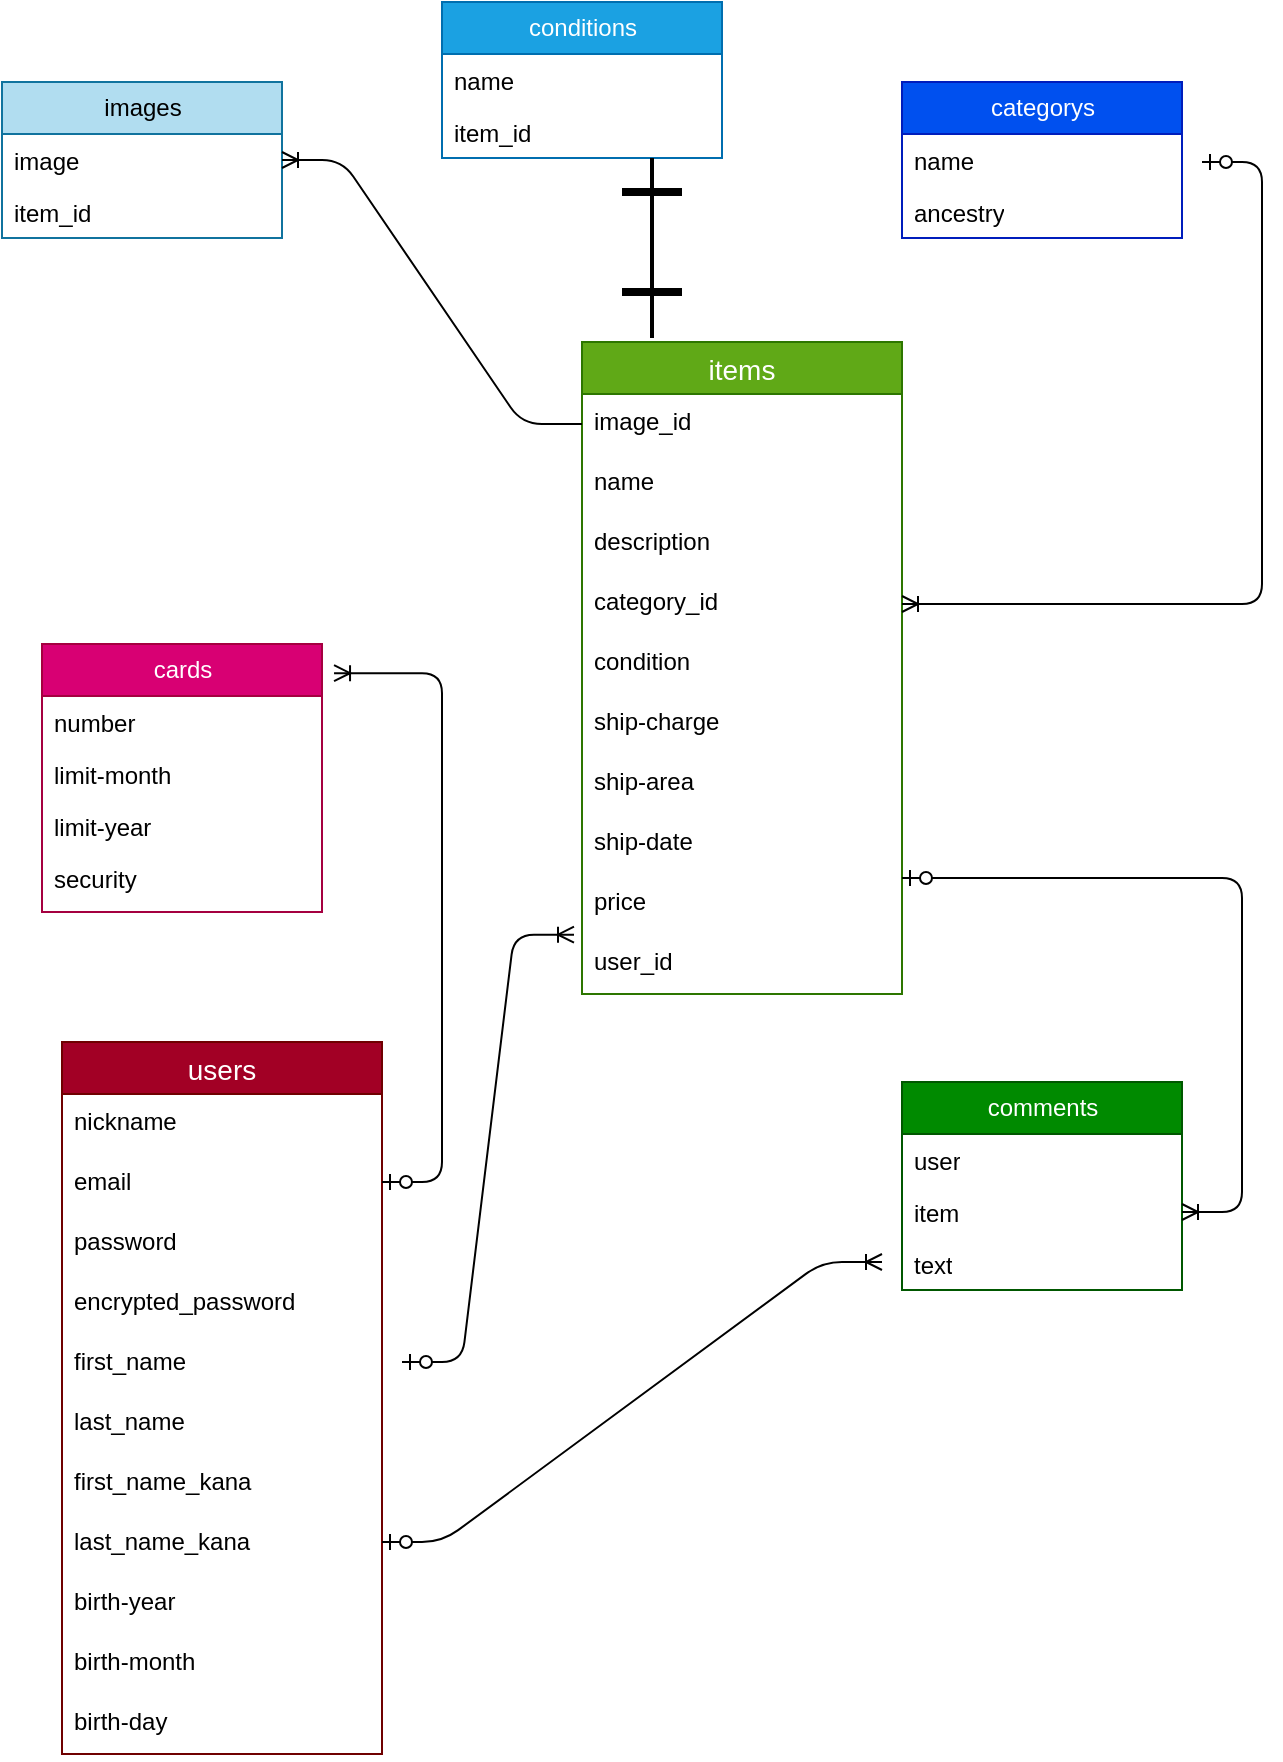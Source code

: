 <mxfile>
    <diagram id="Vv7dR6CVXpSFygwlteGx" name="ページ1">
        <mxGraphModel dx="816" dy="653" grid="1" gridSize="10" guides="1" tooltips="1" connect="1" arrows="1" fold="1" page="1" pageScale="1" pageWidth="827" pageHeight="1169" background="none" math="0" shadow="0">
            <root>
                <mxCell id="0"/>
                <mxCell id="1" parent="0"/>
                <mxCell id="Ws6j8jlH8VWMDLZOuSQh-21" value="images" style="swimlane;fontStyle=0;childLayout=stackLayout;horizontal=1;startSize=26;fillColor=#b1ddf0;horizontalStack=0;resizeParent=1;resizeParentMax=0;resizeLast=0;collapsible=1;marginBottom=0;html=1;strokeColor=#10739e;" vertex="1" parent="1">
                    <mxGeometry x="30" y="80" width="140" height="78" as="geometry"/>
                </mxCell>
                <mxCell id="Ws6j8jlH8VWMDLZOuSQh-22" value="image" style="text;strokeColor=none;fillColor=none;align=left;verticalAlign=top;spacingLeft=4;spacingRight=4;overflow=hidden;rotatable=0;points=[[0,0.5],[1,0.5]];portConstraint=eastwest;whiteSpace=wrap;html=1;" vertex="1" parent="Ws6j8jlH8VWMDLZOuSQh-21">
                    <mxGeometry y="26" width="140" height="26" as="geometry"/>
                </mxCell>
                <mxCell id="Ws6j8jlH8VWMDLZOuSQh-23" value="item_id" style="text;strokeColor=none;fillColor=none;align=left;verticalAlign=top;spacingLeft=4;spacingRight=4;overflow=hidden;rotatable=0;points=[[0,0.5],[1,0.5]];portConstraint=eastwest;whiteSpace=wrap;html=1;" vertex="1" parent="Ws6j8jlH8VWMDLZOuSQh-21">
                    <mxGeometry y="52" width="140" height="26" as="geometry"/>
                </mxCell>
                <mxCell id="Ws6j8jlH8VWMDLZOuSQh-25" value="categorys" style="swimlane;fontStyle=0;childLayout=stackLayout;horizontal=1;startSize=26;fillColor=#0050ef;horizontalStack=0;resizeParent=1;resizeParentMax=0;resizeLast=0;collapsible=1;marginBottom=0;html=1;fontColor=#ffffff;strokeColor=#001DBC;" vertex="1" parent="1">
                    <mxGeometry x="480" y="80" width="140" height="78" as="geometry"/>
                </mxCell>
                <mxCell id="Ws6j8jlH8VWMDLZOuSQh-26" value="name" style="text;strokeColor=none;fillColor=none;align=left;verticalAlign=top;spacingLeft=4;spacingRight=4;overflow=hidden;rotatable=0;points=[[0,0.5],[1,0.5]];portConstraint=eastwest;whiteSpace=wrap;html=1;" vertex="1" parent="Ws6j8jlH8VWMDLZOuSQh-25">
                    <mxGeometry y="26" width="140" height="26" as="geometry"/>
                </mxCell>
                <mxCell id="Ws6j8jlH8VWMDLZOuSQh-27" value="ancestry" style="text;strokeColor=none;fillColor=none;align=left;verticalAlign=top;spacingLeft=4;spacingRight=4;overflow=hidden;rotatable=0;points=[[0,0.5],[1,0.5]];portConstraint=eastwest;whiteSpace=wrap;html=1;" vertex="1" parent="Ws6j8jlH8VWMDLZOuSQh-25">
                    <mxGeometry y="52" width="140" height="26" as="geometry"/>
                </mxCell>
                <mxCell id="Ws6j8jlH8VWMDLZOuSQh-46" style="edgeStyle=none;html=1;endArrow=none;endFill=0;" edge="1" parent="1" source="Ws6j8jlH8VWMDLZOuSQh-29">
                    <mxGeometry relative="1" as="geometry">
                        <mxPoint x="390" y="80" as="targetPoint"/>
                    </mxGeometry>
                </mxCell>
                <mxCell id="Ws6j8jlH8VWMDLZOuSQh-29" value="conditions" style="swimlane;fontStyle=0;childLayout=stackLayout;horizontal=1;startSize=26;fillColor=#1ba1e2;horizontalStack=0;resizeParent=1;resizeParentMax=0;resizeLast=0;collapsible=1;marginBottom=0;html=1;fontColor=#ffffff;strokeColor=#006EAF;" vertex="1" parent="1">
                    <mxGeometry x="250" y="40" width="140" height="78" as="geometry"/>
                </mxCell>
                <mxCell id="Ws6j8jlH8VWMDLZOuSQh-30" value="name" style="text;strokeColor=none;fillColor=none;align=left;verticalAlign=top;spacingLeft=4;spacingRight=4;overflow=hidden;rotatable=0;points=[[0,0.5],[1,0.5]];portConstraint=eastwest;whiteSpace=wrap;html=1;" vertex="1" parent="Ws6j8jlH8VWMDLZOuSQh-29">
                    <mxGeometry y="26" width="140" height="26" as="geometry"/>
                </mxCell>
                <mxCell id="Ws6j8jlH8VWMDLZOuSQh-31" value="item_id" style="text;strokeColor=none;fillColor=none;align=left;verticalAlign=top;spacingLeft=4;spacingRight=4;overflow=hidden;rotatable=0;points=[[0,0.5],[1,0.5]];portConstraint=eastwest;whiteSpace=wrap;html=1;" vertex="1" parent="Ws6j8jlH8VWMDLZOuSQh-29">
                    <mxGeometry y="52" width="140" height="26" as="geometry"/>
                </mxCell>
                <mxCell id="Ws6j8jlH8VWMDLZOuSQh-37" value="comments" style="swimlane;fontStyle=0;childLayout=stackLayout;horizontal=1;startSize=26;fillColor=#008a00;horizontalStack=0;resizeParent=1;resizeParentMax=0;resizeLast=0;collapsible=1;marginBottom=0;html=1;fontColor=#ffffff;strokeColor=#005700;" vertex="1" parent="1">
                    <mxGeometry x="480" y="580" width="140" height="104" as="geometry"/>
                </mxCell>
                <mxCell id="Ws6j8jlH8VWMDLZOuSQh-38" value="user" style="text;strokeColor=none;fillColor=none;align=left;verticalAlign=top;spacingLeft=4;spacingRight=4;overflow=hidden;rotatable=0;points=[[0,0.5],[1,0.5]];portConstraint=eastwest;whiteSpace=wrap;html=1;" vertex="1" parent="Ws6j8jlH8VWMDLZOuSQh-37">
                    <mxGeometry y="26" width="140" height="26" as="geometry"/>
                </mxCell>
                <mxCell id="Ws6j8jlH8VWMDLZOuSQh-39" value="item" style="text;strokeColor=none;fillColor=none;align=left;verticalAlign=top;spacingLeft=4;spacingRight=4;overflow=hidden;rotatable=0;points=[[0,0.5],[1,0.5]];portConstraint=eastwest;whiteSpace=wrap;html=1;" vertex="1" parent="Ws6j8jlH8VWMDLZOuSQh-37">
                    <mxGeometry y="52" width="140" height="26" as="geometry"/>
                </mxCell>
                <mxCell id="Ws6j8jlH8VWMDLZOuSQh-40" value="text" style="text;strokeColor=none;fillColor=none;align=left;verticalAlign=top;spacingLeft=4;spacingRight=4;overflow=hidden;rotatable=0;points=[[0,0.5],[1,0.5]];portConstraint=eastwest;whiteSpace=wrap;html=1;" vertex="1" parent="Ws6j8jlH8VWMDLZOuSQh-37">
                    <mxGeometry y="78" width="140" height="26" as="geometry"/>
                </mxCell>
                <mxCell id="Ws6j8jlH8VWMDLZOuSQh-41" value="cards" style="swimlane;fontStyle=0;childLayout=stackLayout;horizontal=1;startSize=26;fillColor=#d80073;horizontalStack=0;resizeParent=1;resizeParentMax=0;resizeLast=0;collapsible=1;marginBottom=0;html=1;fontColor=#ffffff;strokeColor=#A50040;" vertex="1" parent="1">
                    <mxGeometry x="50" y="361" width="140" height="134" as="geometry"/>
                </mxCell>
                <mxCell id="Ws6j8jlH8VWMDLZOuSQh-42" value="number" style="text;strokeColor=none;fillColor=none;align=left;verticalAlign=top;spacingLeft=4;spacingRight=4;overflow=hidden;rotatable=0;points=[[0,0.5],[1,0.5]];portConstraint=eastwest;whiteSpace=wrap;html=1;" vertex="1" parent="Ws6j8jlH8VWMDLZOuSQh-41">
                    <mxGeometry y="26" width="140" height="26" as="geometry"/>
                </mxCell>
                <mxCell id="Ws6j8jlH8VWMDLZOuSQh-43" value="limit-month" style="text;strokeColor=none;fillColor=none;align=left;verticalAlign=top;spacingLeft=4;spacingRight=4;overflow=hidden;rotatable=0;points=[[0,0.5],[1,0.5]];portConstraint=eastwest;whiteSpace=wrap;html=1;" vertex="1" parent="Ws6j8jlH8VWMDLZOuSQh-41">
                    <mxGeometry y="52" width="140" height="26" as="geometry"/>
                </mxCell>
                <mxCell id="Ws6j8jlH8VWMDLZOuSQh-44" value="limit-year" style="text;strokeColor=none;fillColor=none;align=left;verticalAlign=top;spacingLeft=4;spacingRight=4;overflow=hidden;rotatable=0;points=[[0,0.5],[1,0.5]];portConstraint=eastwest;whiteSpace=wrap;html=1;" vertex="1" parent="Ws6j8jlH8VWMDLZOuSQh-41">
                    <mxGeometry y="78" width="140" height="26" as="geometry"/>
                </mxCell>
                <mxCell id="Ws6j8jlH8VWMDLZOuSQh-112" value="security" style="text;strokeColor=none;fillColor=none;spacingLeft=4;spacingRight=4;overflow=hidden;rotatable=0;points=[[0,0.5],[1,0.5]];portConstraint=eastwest;fontSize=12;" vertex="1" parent="Ws6j8jlH8VWMDLZOuSQh-41">
                    <mxGeometry y="104" width="140" height="30" as="geometry"/>
                </mxCell>
                <mxCell id="Ws6j8jlH8VWMDLZOuSQh-91" value="items" style="swimlane;fontStyle=0;childLayout=stackLayout;horizontal=1;startSize=26;horizontalStack=0;resizeParent=1;resizeParentMax=0;resizeLast=0;collapsible=1;marginBottom=0;align=center;fontSize=14;fillColor=#60a917;fontColor=#ffffff;strokeColor=#2D7600;" vertex="1" parent="1">
                    <mxGeometry x="320" y="210" width="160" height="326" as="geometry"/>
                </mxCell>
                <mxCell id="Ws6j8jlH8VWMDLZOuSQh-92" value="image_id" style="text;strokeColor=none;fillColor=none;spacingLeft=4;spacingRight=4;overflow=hidden;rotatable=0;points=[[0,0.5],[1,0.5]];portConstraint=eastwest;fontSize=12;" vertex="1" parent="Ws6j8jlH8VWMDLZOuSQh-91">
                    <mxGeometry y="26" width="160" height="30" as="geometry"/>
                </mxCell>
                <mxCell id="Ws6j8jlH8VWMDLZOuSQh-93" value="name" style="text;strokeColor=none;fillColor=none;spacingLeft=4;spacingRight=4;overflow=hidden;rotatable=0;points=[[0,0.5],[1,0.5]];portConstraint=eastwest;fontSize=12;" vertex="1" parent="Ws6j8jlH8VWMDLZOuSQh-91">
                    <mxGeometry y="56" width="160" height="30" as="geometry"/>
                </mxCell>
                <mxCell id="Ws6j8jlH8VWMDLZOuSQh-94" value="description" style="text;strokeColor=none;fillColor=none;spacingLeft=4;spacingRight=4;overflow=hidden;rotatable=0;points=[[0,0.5],[1,0.5]];portConstraint=eastwest;fontSize=12;" vertex="1" parent="Ws6j8jlH8VWMDLZOuSQh-91">
                    <mxGeometry y="86" width="160" height="30" as="geometry"/>
                </mxCell>
                <mxCell id="Ws6j8jlH8VWMDLZOuSQh-103" value="category_id" style="text;strokeColor=none;fillColor=none;spacingLeft=4;spacingRight=4;overflow=hidden;rotatable=0;points=[[0,0.5],[1,0.5]];portConstraint=eastwest;fontSize=12;" vertex="1" parent="Ws6j8jlH8VWMDLZOuSQh-91">
                    <mxGeometry y="116" width="160" height="30" as="geometry"/>
                </mxCell>
                <mxCell id="Ws6j8jlH8VWMDLZOuSQh-104" value="condition" style="text;strokeColor=none;fillColor=none;spacingLeft=4;spacingRight=4;overflow=hidden;rotatable=0;points=[[0,0.5],[1,0.5]];portConstraint=eastwest;fontSize=12;" vertex="1" parent="Ws6j8jlH8VWMDLZOuSQh-91">
                    <mxGeometry y="146" width="160" height="30" as="geometry"/>
                </mxCell>
                <mxCell id="Ws6j8jlH8VWMDLZOuSQh-105" value="ship-charge" style="text;strokeColor=none;fillColor=none;spacingLeft=4;spacingRight=4;overflow=hidden;rotatable=0;points=[[0,0.5],[1,0.5]];portConstraint=eastwest;fontSize=12;" vertex="1" parent="Ws6j8jlH8VWMDLZOuSQh-91">
                    <mxGeometry y="176" width="160" height="30" as="geometry"/>
                </mxCell>
                <mxCell id="Ws6j8jlH8VWMDLZOuSQh-106" value="ship-area" style="text;strokeColor=none;fillColor=none;spacingLeft=4;spacingRight=4;overflow=hidden;rotatable=0;points=[[0,0.5],[1,0.5]];portConstraint=eastwest;fontSize=12;" vertex="1" parent="Ws6j8jlH8VWMDLZOuSQh-91">
                    <mxGeometry y="206" width="160" height="30" as="geometry"/>
                </mxCell>
                <mxCell id="Ws6j8jlH8VWMDLZOuSQh-107" value="ship-date" style="text;strokeColor=none;fillColor=none;spacingLeft=4;spacingRight=4;overflow=hidden;rotatable=0;points=[[0,0.5],[1,0.5]];portConstraint=eastwest;fontSize=12;" vertex="1" parent="Ws6j8jlH8VWMDLZOuSQh-91">
                    <mxGeometry y="236" width="160" height="30" as="geometry"/>
                </mxCell>
                <mxCell id="Ws6j8jlH8VWMDLZOuSQh-108" value="price" style="text;strokeColor=none;fillColor=none;spacingLeft=4;spacingRight=4;overflow=hidden;rotatable=0;points=[[0,0.5],[1,0.5]];portConstraint=eastwest;fontSize=12;" vertex="1" parent="Ws6j8jlH8VWMDLZOuSQh-91">
                    <mxGeometry y="266" width="160" height="30" as="geometry"/>
                </mxCell>
                <mxCell id="Ws6j8jlH8VWMDLZOuSQh-109" value="user_id" style="text;strokeColor=none;fillColor=none;spacingLeft=4;spacingRight=4;overflow=hidden;rotatable=0;points=[[0,0.5],[1,0.5]];portConstraint=eastwest;fontSize=12;" vertex="1" parent="Ws6j8jlH8VWMDLZOuSQh-91">
                    <mxGeometry y="296" width="160" height="30" as="geometry"/>
                </mxCell>
                <mxCell id="Ws6j8jlH8VWMDLZOuSQh-99" value="users" style="swimlane;fontStyle=0;childLayout=stackLayout;horizontal=1;startSize=26;horizontalStack=0;resizeParent=1;resizeParentMax=0;resizeLast=0;collapsible=1;marginBottom=0;align=center;fontSize=14;fillColor=#a20025;fontColor=#ffffff;strokeColor=#6F0000;" vertex="1" parent="1">
                    <mxGeometry x="60" y="560" width="160" height="356" as="geometry"/>
                </mxCell>
                <mxCell id="Ws6j8jlH8VWMDLZOuSQh-100" value="nickname" style="text;strokeColor=none;fillColor=none;spacingLeft=4;spacingRight=4;overflow=hidden;rotatable=0;points=[[0,0.5],[1,0.5]];portConstraint=eastwest;fontSize=12;" vertex="1" parent="Ws6j8jlH8VWMDLZOuSQh-99">
                    <mxGeometry y="26" width="160" height="30" as="geometry"/>
                </mxCell>
                <mxCell id="Ws6j8jlH8VWMDLZOuSQh-101" value="email" style="text;strokeColor=none;fillColor=none;spacingLeft=4;spacingRight=4;overflow=hidden;rotatable=0;points=[[0,0.5],[1,0.5]];portConstraint=eastwest;fontSize=12;" vertex="1" parent="Ws6j8jlH8VWMDLZOuSQh-99">
                    <mxGeometry y="56" width="160" height="30" as="geometry"/>
                </mxCell>
                <mxCell id="Ws6j8jlH8VWMDLZOuSQh-113" value="password" style="text;strokeColor=none;fillColor=none;spacingLeft=4;spacingRight=4;overflow=hidden;rotatable=0;points=[[0,0.5],[1,0.5]];portConstraint=eastwest;fontSize=12;" vertex="1" parent="Ws6j8jlH8VWMDLZOuSQh-99">
                    <mxGeometry y="86" width="160" height="30" as="geometry"/>
                </mxCell>
                <mxCell id="Ws6j8jlH8VWMDLZOuSQh-115" value="encrypted_password" style="text;strokeColor=none;fillColor=none;spacingLeft=4;spacingRight=4;overflow=hidden;rotatable=0;points=[[0,0.5],[1,0.5]];portConstraint=eastwest;fontSize=12;" vertex="1" parent="Ws6j8jlH8VWMDLZOuSQh-99">
                    <mxGeometry y="116" width="160" height="30" as="geometry"/>
                </mxCell>
                <mxCell id="Ws6j8jlH8VWMDLZOuSQh-116" value="first_name" style="text;strokeColor=none;fillColor=none;spacingLeft=4;spacingRight=4;overflow=hidden;rotatable=0;points=[[0,0.5],[1,0.5]];portConstraint=eastwest;fontSize=12;" vertex="1" parent="Ws6j8jlH8VWMDLZOuSQh-99">
                    <mxGeometry y="146" width="160" height="30" as="geometry"/>
                </mxCell>
                <mxCell id="Ws6j8jlH8VWMDLZOuSQh-119" value="last_name" style="text;strokeColor=none;fillColor=none;spacingLeft=4;spacingRight=4;overflow=hidden;rotatable=0;points=[[0,0.5],[1,0.5]];portConstraint=eastwest;fontSize=12;" vertex="1" parent="Ws6j8jlH8VWMDLZOuSQh-99">
                    <mxGeometry y="176" width="160" height="30" as="geometry"/>
                </mxCell>
                <mxCell id="Ws6j8jlH8VWMDLZOuSQh-102" value="first_name_kana" style="text;strokeColor=none;fillColor=none;spacingLeft=4;spacingRight=4;overflow=hidden;rotatable=0;points=[[0,0.5],[1,0.5]];portConstraint=eastwest;fontSize=12;" vertex="1" parent="Ws6j8jlH8VWMDLZOuSQh-99">
                    <mxGeometry y="206" width="160" height="30" as="geometry"/>
                </mxCell>
                <mxCell id="Ws6j8jlH8VWMDLZOuSQh-120" value="last_name_kana" style="text;strokeColor=none;fillColor=none;spacingLeft=4;spacingRight=4;overflow=hidden;rotatable=0;points=[[0,0.5],[1,0.5]];portConstraint=eastwest;fontSize=12;" vertex="1" parent="Ws6j8jlH8VWMDLZOuSQh-99">
                    <mxGeometry y="236" width="160" height="30" as="geometry"/>
                </mxCell>
                <mxCell id="Ws6j8jlH8VWMDLZOuSQh-118" value="birth-year" style="text;strokeColor=none;fillColor=none;spacingLeft=4;spacingRight=4;overflow=hidden;rotatable=0;points=[[0,0.5],[1,0.5]];portConstraint=eastwest;fontSize=12;" vertex="1" parent="Ws6j8jlH8VWMDLZOuSQh-99">
                    <mxGeometry y="266" width="160" height="30" as="geometry"/>
                </mxCell>
                <mxCell id="Ws6j8jlH8VWMDLZOuSQh-117" value="birth-month" style="text;strokeColor=none;fillColor=none;spacingLeft=4;spacingRight=4;overflow=hidden;rotatable=0;points=[[0,0.5],[1,0.5]];portConstraint=eastwest;fontSize=12;" vertex="1" parent="Ws6j8jlH8VWMDLZOuSQh-99">
                    <mxGeometry y="296" width="160" height="30" as="geometry"/>
                </mxCell>
                <mxCell id="Ws6j8jlH8VWMDLZOuSQh-114" value="birth-day" style="text;strokeColor=none;fillColor=none;spacingLeft=4;spacingRight=4;overflow=hidden;rotatable=0;points=[[0,0.5],[1,0.5]];portConstraint=eastwest;fontSize=12;" vertex="1" parent="Ws6j8jlH8VWMDLZOuSQh-99">
                    <mxGeometry y="326" width="160" height="30" as="geometry"/>
                </mxCell>
                <mxCell id="Ws6j8jlH8VWMDLZOuSQh-126" value="" style="edgeStyle=entityRelationEdgeStyle;fontSize=12;html=1;endArrow=ERoneToMany;startArrow=ERzeroToOne;" edge="1" parent="1" target="Ws6j8jlH8VWMDLZOuSQh-103">
                    <mxGeometry width="100" height="100" relative="1" as="geometry">
                        <mxPoint x="630" y="120" as="sourcePoint"/>
                        <mxPoint x="330" y="470" as="targetPoint"/>
                    </mxGeometry>
                </mxCell>
                <mxCell id="Ws6j8jlH8VWMDLZOuSQh-131" value="" style="edgeStyle=entityRelationEdgeStyle;fontSize=12;html=1;endArrow=ERoneToMany;" edge="1" parent="1" source="Ws6j8jlH8VWMDLZOuSQh-92" target="Ws6j8jlH8VWMDLZOuSQh-22">
                    <mxGeometry width="100" height="100" relative="1" as="geometry">
                        <mxPoint x="230" y="320" as="sourcePoint"/>
                        <mxPoint x="330" y="220" as="targetPoint"/>
                    </mxGeometry>
                </mxCell>
                <mxCell id="Ws6j8jlH8VWMDLZOuSQh-135" value="" style="line;strokeWidth=2;direction=south;html=1;" vertex="1" parent="1">
                    <mxGeometry x="350" y="118" width="10" height="90" as="geometry"/>
                </mxCell>
                <mxCell id="Ws6j8jlH8VWMDLZOuSQh-136" value="" style="edgeStyle=entityRelationEdgeStyle;fontSize=12;html=1;endArrow=ERoneToMany;startArrow=ERzeroToOne;entryX=1.043;entryY=0.109;entryDx=0;entryDy=0;entryPerimeter=0;" edge="1" parent="1" target="Ws6j8jlH8VWMDLZOuSQh-41">
                    <mxGeometry width="100" height="100" relative="1" as="geometry">
                        <mxPoint x="220" y="630" as="sourcePoint"/>
                        <mxPoint x="330" y="410" as="targetPoint"/>
                    </mxGeometry>
                </mxCell>
                <mxCell id="Ws6j8jlH8VWMDLZOuSQh-137" value="" style="edgeStyle=entityRelationEdgeStyle;fontSize=12;html=1;endArrow=ERoneToMany;startArrow=ERzeroToOne;entryX=-0.025;entryY=0.011;entryDx=0;entryDy=0;entryPerimeter=0;" edge="1" parent="1" target="Ws6j8jlH8VWMDLZOuSQh-109">
                    <mxGeometry width="100" height="100" relative="1" as="geometry">
                        <mxPoint x="230" y="720" as="sourcePoint"/>
                        <mxPoint x="330" y="540" as="targetPoint"/>
                    </mxGeometry>
                </mxCell>
                <mxCell id="Ws6j8jlH8VWMDLZOuSQh-139" value="" style="edgeStyle=entityRelationEdgeStyle;fontSize=12;html=1;endArrow=ERoneToMany;startArrow=ERzeroToOne;" edge="1" parent="1">
                    <mxGeometry width="100" height="100" relative="1" as="geometry">
                        <mxPoint x="220" y="810" as="sourcePoint"/>
                        <mxPoint x="470" y="670" as="targetPoint"/>
                    </mxGeometry>
                </mxCell>
                <mxCell id="Ws6j8jlH8VWMDLZOuSQh-140" value="" style="edgeStyle=entityRelationEdgeStyle;fontSize=12;html=1;endArrow=ERoneToMany;startArrow=ERzeroToOne;" edge="1" parent="1" target="Ws6j8jlH8VWMDLZOuSQh-39">
                    <mxGeometry width="100" height="100" relative="1" as="geometry">
                        <mxPoint x="480" y="478" as="sourcePoint"/>
                        <mxPoint x="580" y="378" as="targetPoint"/>
                    </mxGeometry>
                </mxCell>
                <mxCell id="Ws6j8jlH8VWMDLZOuSQh-144" value="" style="line;strokeWidth=4;html=1;perimeter=backbonePerimeter;points=[];outlineConnect=0;" vertex="1" parent="1">
                    <mxGeometry x="340" y="130" width="30" height="10" as="geometry"/>
                </mxCell>
                <mxCell id="Ws6j8jlH8VWMDLZOuSQh-145" value="" style="line;strokeWidth=4;html=1;perimeter=backbonePerimeter;points=[];outlineConnect=0;" vertex="1" parent="1">
                    <mxGeometry x="340" y="180" width="30" height="10" as="geometry"/>
                </mxCell>
            </root>
        </mxGraphModel>
    </diagram>
</mxfile>